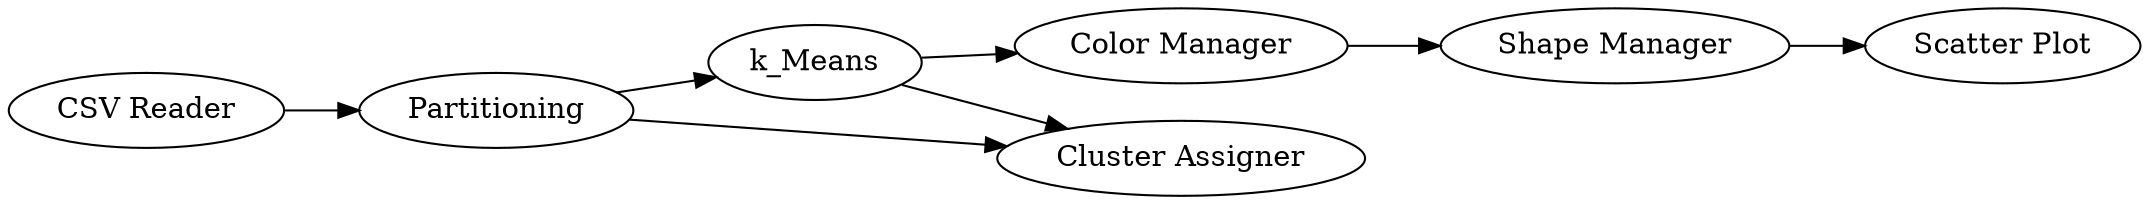 digraph {
	"2822669937792945796_2" [label=Partitioning]
	"2822669937792945796_3" [label=k_Means]
	"2822669937792945796_7" [label="Scatter Plot"]
	"2822669937792945796_1" [label="CSV Reader"]
	"2822669937792945796_5" [label="Color Manager"]
	"2822669937792945796_4" [label="Cluster Assigner"]
	"2822669937792945796_6" [label="Shape Manager"]
	"2822669937792945796_2" -> "2822669937792945796_3"
	"2822669937792945796_1" -> "2822669937792945796_2"
	"2822669937792945796_6" -> "2822669937792945796_7"
	"2822669937792945796_2" -> "2822669937792945796_4"
	"2822669937792945796_3" -> "2822669937792945796_4"
	"2822669937792945796_5" -> "2822669937792945796_6"
	"2822669937792945796_3" -> "2822669937792945796_5"
	rankdir=LR
}
